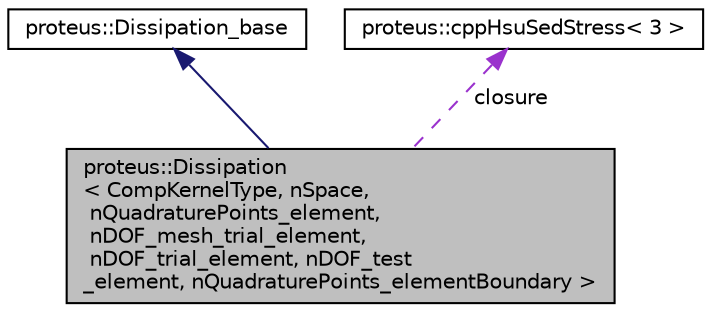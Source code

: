 digraph "proteus::Dissipation&lt; CompKernelType, nSpace, nQuadraturePoints_element, nDOF_mesh_trial_element, nDOF_trial_element, nDOF_test_element, nQuadraturePoints_elementBoundary &gt;"
{
 // LATEX_PDF_SIZE
  edge [fontname="Helvetica",fontsize="10",labelfontname="Helvetica",labelfontsize="10"];
  node [fontname="Helvetica",fontsize="10",shape=record];
  Node1 [label="proteus::Dissipation\l\< CompKernelType, nSpace,\l nQuadraturePoints_element,\l nDOF_mesh_trial_element,\l nDOF_trial_element, nDOF_test\l_element, nQuadraturePoints_elementBoundary \>",height=0.2,width=0.4,color="black", fillcolor="grey75", style="filled", fontcolor="black",tooltip=" "];
  Node2 -> Node1 [dir="back",color="midnightblue",fontsize="10",style="solid",fontname="Helvetica"];
  Node2 [label="proteus::Dissipation_base",height=0.2,width=0.4,color="black", fillcolor="white", style="filled",URL="$classproteus_1_1Dissipation__base.html",tooltip=" "];
  Node3 -> Node1 [dir="back",color="darkorchid3",fontsize="10",style="dashed",label=" closure" ,fontname="Helvetica"];
  Node3 [label="proteus::cppHsuSedStress\< 3 \>",height=0.2,width=0.4,color="black", fillcolor="white", style="filled",URL="$classproteus_1_1cppHsuSedStress.html",tooltip=" "];
}
